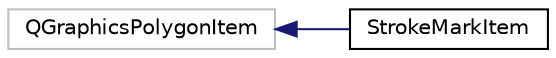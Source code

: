digraph "Graphical Class Hierarchy"
{
  edge [fontname="Helvetica",fontsize="10",labelfontname="Helvetica",labelfontsize="10"];
  node [fontname="Helvetica",fontsize="10",shape=record];
  rankdir="LR";
  Node72 [label="QGraphicsPolygonItem",height=0.2,width=0.4,color="grey75", fillcolor="white", style="filled"];
  Node72 -> Node0 [dir="back",color="midnightblue",fontsize="10",style="solid",fontname="Helvetica"];
  Node0 [label="StrokeMarkItem",height=0.2,width=0.4,color="black", fillcolor="white", style="filled",URL="$class_stroke_mark_item.html"];
}
